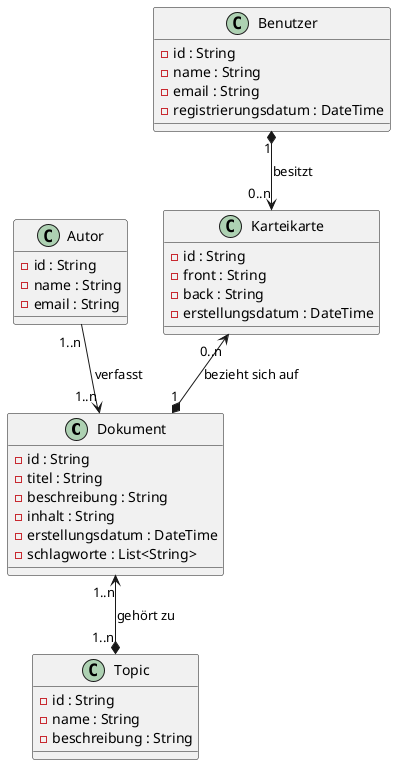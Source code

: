 @startuml

class Dokument {
  - id : String
  - titel : String
  - beschreibung : String
  - inhalt : String
  - erstellungsdatum : DateTime
  - schlagworte : List<String>
}

class Autor {
  - id : String
  - name : String
  - email : String
}

class Karteikarte {
  - id : String
  - front : String
  - back : String
  - erstellungsdatum : DateTime
}

class Benutzer {
  - id : String
  - name : String
  - email : String
  - registrierungsdatum : DateTime
}

class Topic {
  - id : String
  - name : String
  - beschreibung : String
}


Autor "1..n" --> "1..n" Dokument : "verfasst"
Dokument "1..n" <--* "1..n" Topic : "gehört zu"
Karteikarte "0..n" <--* "1" Dokument : "bezieht sich auf"
Benutzer "1" *--> "0..n" Karteikarte : "besitzt"

@enduml
